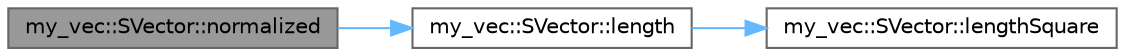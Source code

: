 digraph "my_vec::SVector::normalized"
{
 // LATEX_PDF_SIZE
  bgcolor="transparent";
  edge [fontname=Helvetica,fontsize=10,labelfontname=Helvetica,labelfontsize=10];
  node [fontname=Helvetica,fontsize=10,shape=box,height=0.2,width=0.4];
  rankdir="LR";
  Node1 [id="Node000001",label="my_vec::SVector::normalized",height=0.2,width=0.4,color="gray40", fillcolor="grey60", style="filled", fontcolor="black",tooltip="単位ベクトルを返す．normalizeとは，ベクトルを正規化（単位ベクトルに変換）する操作を表す．絶対値が0のベクトルを使用しないこと!"];
  Node1 -> Node2 [id="edge1_Node000001_Node000002",color="steelblue1",style="solid",tooltip=" "];
  Node2 [id="Node000002",label="my_vec::SVector::length",height=0.2,width=0.4,color="grey40", fillcolor="white", style="filled",URL="$structmy__vec_1_1_s_vector.html#ab7e048615bd7e965e0be62a3e92a32c1",tooltip="ベクトルの長さを返す．sqrt(ルートの計算)がまぁまぁ重いので，lengthSquareでいいならこっち使うべき．"];
  Node2 -> Node3 [id="edge2_Node000002_Node000003",color="steelblue1",style="solid",tooltip=" "];
  Node3 [id="Node000003",label="my_vec::SVector::lengthSquare",height=0.2,width=0.4,color="grey40", fillcolor="white", style="filled",URL="$structmy__vec_1_1_s_vector.html#ad0873be2086aeb705197892cbace0b38",tooltip="ベクトルの長さの2乗を返す．sqrt(ルートの計算)がまぁまぁ重いのでこっちを使えるなら使うべき．"];
}
